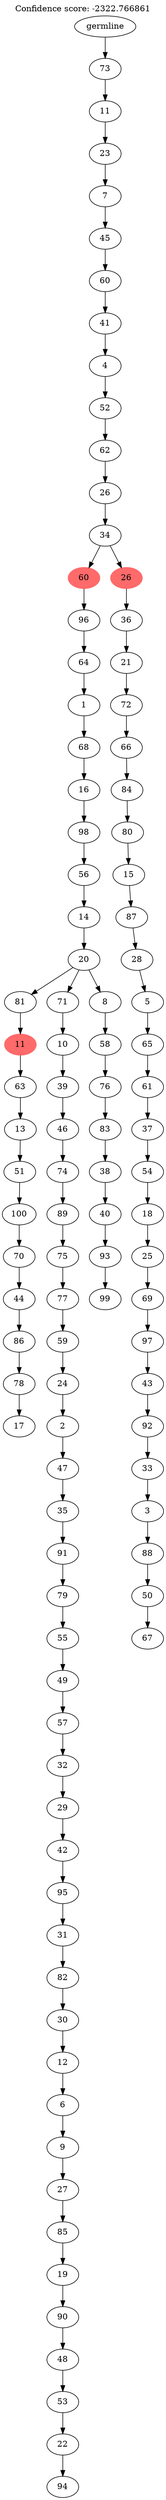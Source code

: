 digraph g {
	"102" -> "103";
	"103" [label="17"];
	"101" -> "102";
	"102" [label="78"];
	"100" -> "101";
	"101" [label="86"];
	"99" -> "100";
	"100" [label="44"];
	"98" -> "99";
	"99" [label="70"];
	"97" -> "98";
	"98" [label="100"];
	"96" -> "97";
	"97" [label="51"];
	"95" -> "96";
	"96" [label="13"];
	"94" -> "95";
	"95" [label="63"];
	"93" -> "94";
	"94" [color=indianred1, style=filled, label="11"];
	"91" -> "92";
	"92" [label="94"];
	"90" -> "91";
	"91" [label="22"];
	"89" -> "90";
	"90" [label="53"];
	"88" -> "89";
	"89" [label="48"];
	"87" -> "88";
	"88" [label="90"];
	"86" -> "87";
	"87" [label="19"];
	"85" -> "86";
	"86" [label="85"];
	"84" -> "85";
	"85" [label="27"];
	"83" -> "84";
	"84" [label="9"];
	"82" -> "83";
	"83" [label="6"];
	"81" -> "82";
	"82" [label="12"];
	"80" -> "81";
	"81" [label="30"];
	"79" -> "80";
	"80" [label="82"];
	"78" -> "79";
	"79" [label="31"];
	"77" -> "78";
	"78" [label="95"];
	"76" -> "77";
	"77" [label="42"];
	"75" -> "76";
	"76" [label="29"];
	"74" -> "75";
	"75" [label="32"];
	"73" -> "74";
	"74" [label="57"];
	"72" -> "73";
	"73" [label="49"];
	"71" -> "72";
	"72" [label="55"];
	"70" -> "71";
	"71" [label="79"];
	"69" -> "70";
	"70" [label="91"];
	"68" -> "69";
	"69" [label="35"];
	"67" -> "68";
	"68" [label="47"];
	"66" -> "67";
	"67" [label="2"];
	"65" -> "66";
	"66" [label="24"];
	"64" -> "65";
	"65" [label="59"];
	"63" -> "64";
	"64" [label="77"];
	"62" -> "63";
	"63" [label="75"];
	"61" -> "62";
	"62" [label="89"];
	"60" -> "61";
	"61" [label="74"];
	"59" -> "60";
	"60" [label="46"];
	"58" -> "59";
	"59" [label="39"];
	"57" -> "58";
	"58" [label="10"];
	"55" -> "56";
	"56" [label="99"];
	"54" -> "55";
	"55" [label="93"];
	"53" -> "54";
	"54" [label="40"];
	"52" -> "53";
	"53" [label="38"];
	"51" -> "52";
	"52" [label="83"];
	"50" -> "51";
	"51" [label="76"];
	"49" -> "50";
	"50" [label="58"];
	"48" -> "49";
	"49" [label="8"];
	"48" -> "57";
	"57" [label="71"];
	"48" -> "93";
	"93" [label="81"];
	"47" -> "48";
	"48" [label="20"];
	"46" -> "47";
	"47" [label="14"];
	"45" -> "46";
	"46" [label="56"];
	"44" -> "45";
	"45" [label="98"];
	"43" -> "44";
	"44" [label="16"];
	"42" -> "43";
	"43" [label="68"];
	"41" -> "42";
	"42" [label="1"];
	"40" -> "41";
	"41" [label="64"];
	"39" -> "40";
	"40" [label="96"];
	"37" -> "38";
	"38" [label="67"];
	"36" -> "37";
	"37" [label="50"];
	"35" -> "36";
	"36" [label="88"];
	"34" -> "35";
	"35" [label="3"];
	"33" -> "34";
	"34" [label="33"];
	"32" -> "33";
	"33" [label="92"];
	"31" -> "32";
	"32" [label="43"];
	"30" -> "31";
	"31" [label="97"];
	"29" -> "30";
	"30" [label="69"];
	"28" -> "29";
	"29" [label="25"];
	"27" -> "28";
	"28" [label="18"];
	"26" -> "27";
	"27" [label="54"];
	"25" -> "26";
	"26" [label="37"];
	"24" -> "25";
	"25" [label="61"];
	"23" -> "24";
	"24" [label="65"];
	"22" -> "23";
	"23" [label="5"];
	"21" -> "22";
	"22" [label="28"];
	"20" -> "21";
	"21" [label="87"];
	"19" -> "20";
	"20" [label="15"];
	"18" -> "19";
	"19" [label="80"];
	"17" -> "18";
	"18" [label="84"];
	"16" -> "17";
	"17" [label="66"];
	"15" -> "16";
	"16" [label="72"];
	"14" -> "15";
	"15" [label="21"];
	"13" -> "14";
	"14" [label="36"];
	"12" -> "13";
	"13" [color=indianred1, style=filled, label="26"];
	"12" -> "39";
	"39" [color=indianred1, style=filled, label="60"];
	"11" -> "12";
	"12" [label="34"];
	"10" -> "11";
	"11" [label="26"];
	"9" -> "10";
	"10" [label="62"];
	"8" -> "9";
	"9" [label="52"];
	"7" -> "8";
	"8" [label="4"];
	"6" -> "7";
	"7" [label="41"];
	"5" -> "6";
	"6" [label="60"];
	"4" -> "5";
	"5" [label="45"];
	"3" -> "4";
	"4" [label="7"];
	"2" -> "3";
	"3" [label="23"];
	"1" -> "2";
	"2" [label="11"];
	"0" -> "1";
	"1" [label="73"];
	"0" [label="germline"];
	labelloc="t";
	label="Confidence score: -2322.766861";
}
